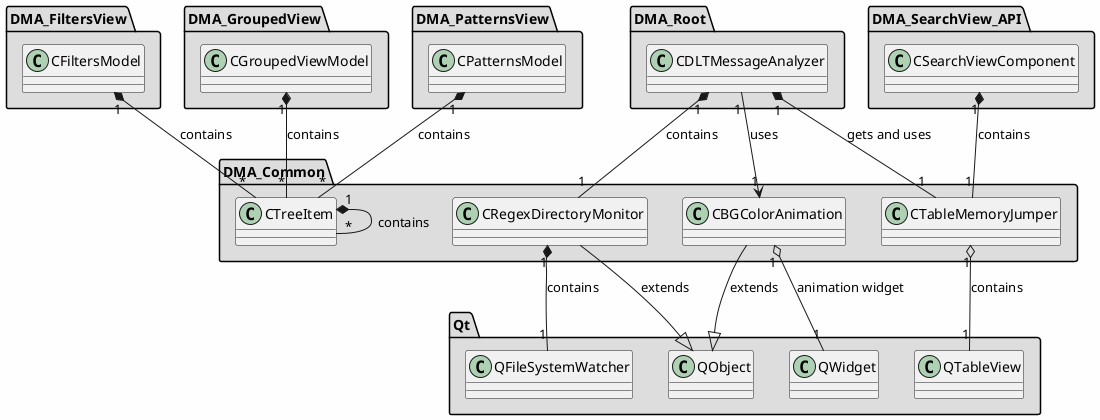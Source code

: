 
@startuml

skinparam backgroundColor #FEFEFE
skinparam wrapWidth 600
package "DMA_Common" #DDDDDD
{

class "CBGColorAnimation"
{
}

class "CRegexDirectoryMonitor"
{
}

class "CTableMemoryJumper"
{
}

class "CTreeItem"
{
}

}

package "DMA_FiltersView" #DDDDDD
{

class "CFiltersModel"
{
}

}

package "DMA_GroupedView" #DDDDDD
{

class "CGroupedViewModel"
{
}

}

package "DMA_PatternsView" #DDDDDD
{

class "CPatternsModel"
{
}

}

package "DMA_Root" #DDDDDD
{

class "CDLTMessageAnalyzer"
{
}

}

package "DMA_SearchView_API" #DDDDDD
{

class "CSearchViewComponent"
{
}

}

package "Qt" #DDDDDD
{

class "QFileSystemWatcher"
{
}

class "QObject"
{
}

class "QTableView"
{
}

class "QWidget"
{
}

}

'====================Inheritance section====================
QObject <|-- CBGColorAnimation : extends
QObject <|-- CRegexDirectoryMonitor : extends

'====================Dependencies section====================
CBGColorAnimation "1" o-- "1" QWidget : animation widget
CRegexDirectoryMonitor "1" *-- "1" QFileSystemWatcher : contains
CTableMemoryJumper "1" o-- "1" QTableView : contains
CTreeItem "1" *-- "*" CTreeItem : contains
CFiltersModel "1" *-- "*" CTreeItem : contains
CGroupedViewModel "1" *-- "*" CTreeItem : contains
CPatternsModel "1" *-- "*" CTreeItem : contains
CDLTMessageAnalyzer "1" --> "1" CBGColorAnimation : uses
CDLTMessageAnalyzer "1" *-- "1" CRegexDirectoryMonitor : contains
CDLTMessageAnalyzer "1" *-- "1" CTableMemoryJumper : gets and uses
CSearchViewComponent "1" *-- "1" CTableMemoryJumper : contains

@enduml